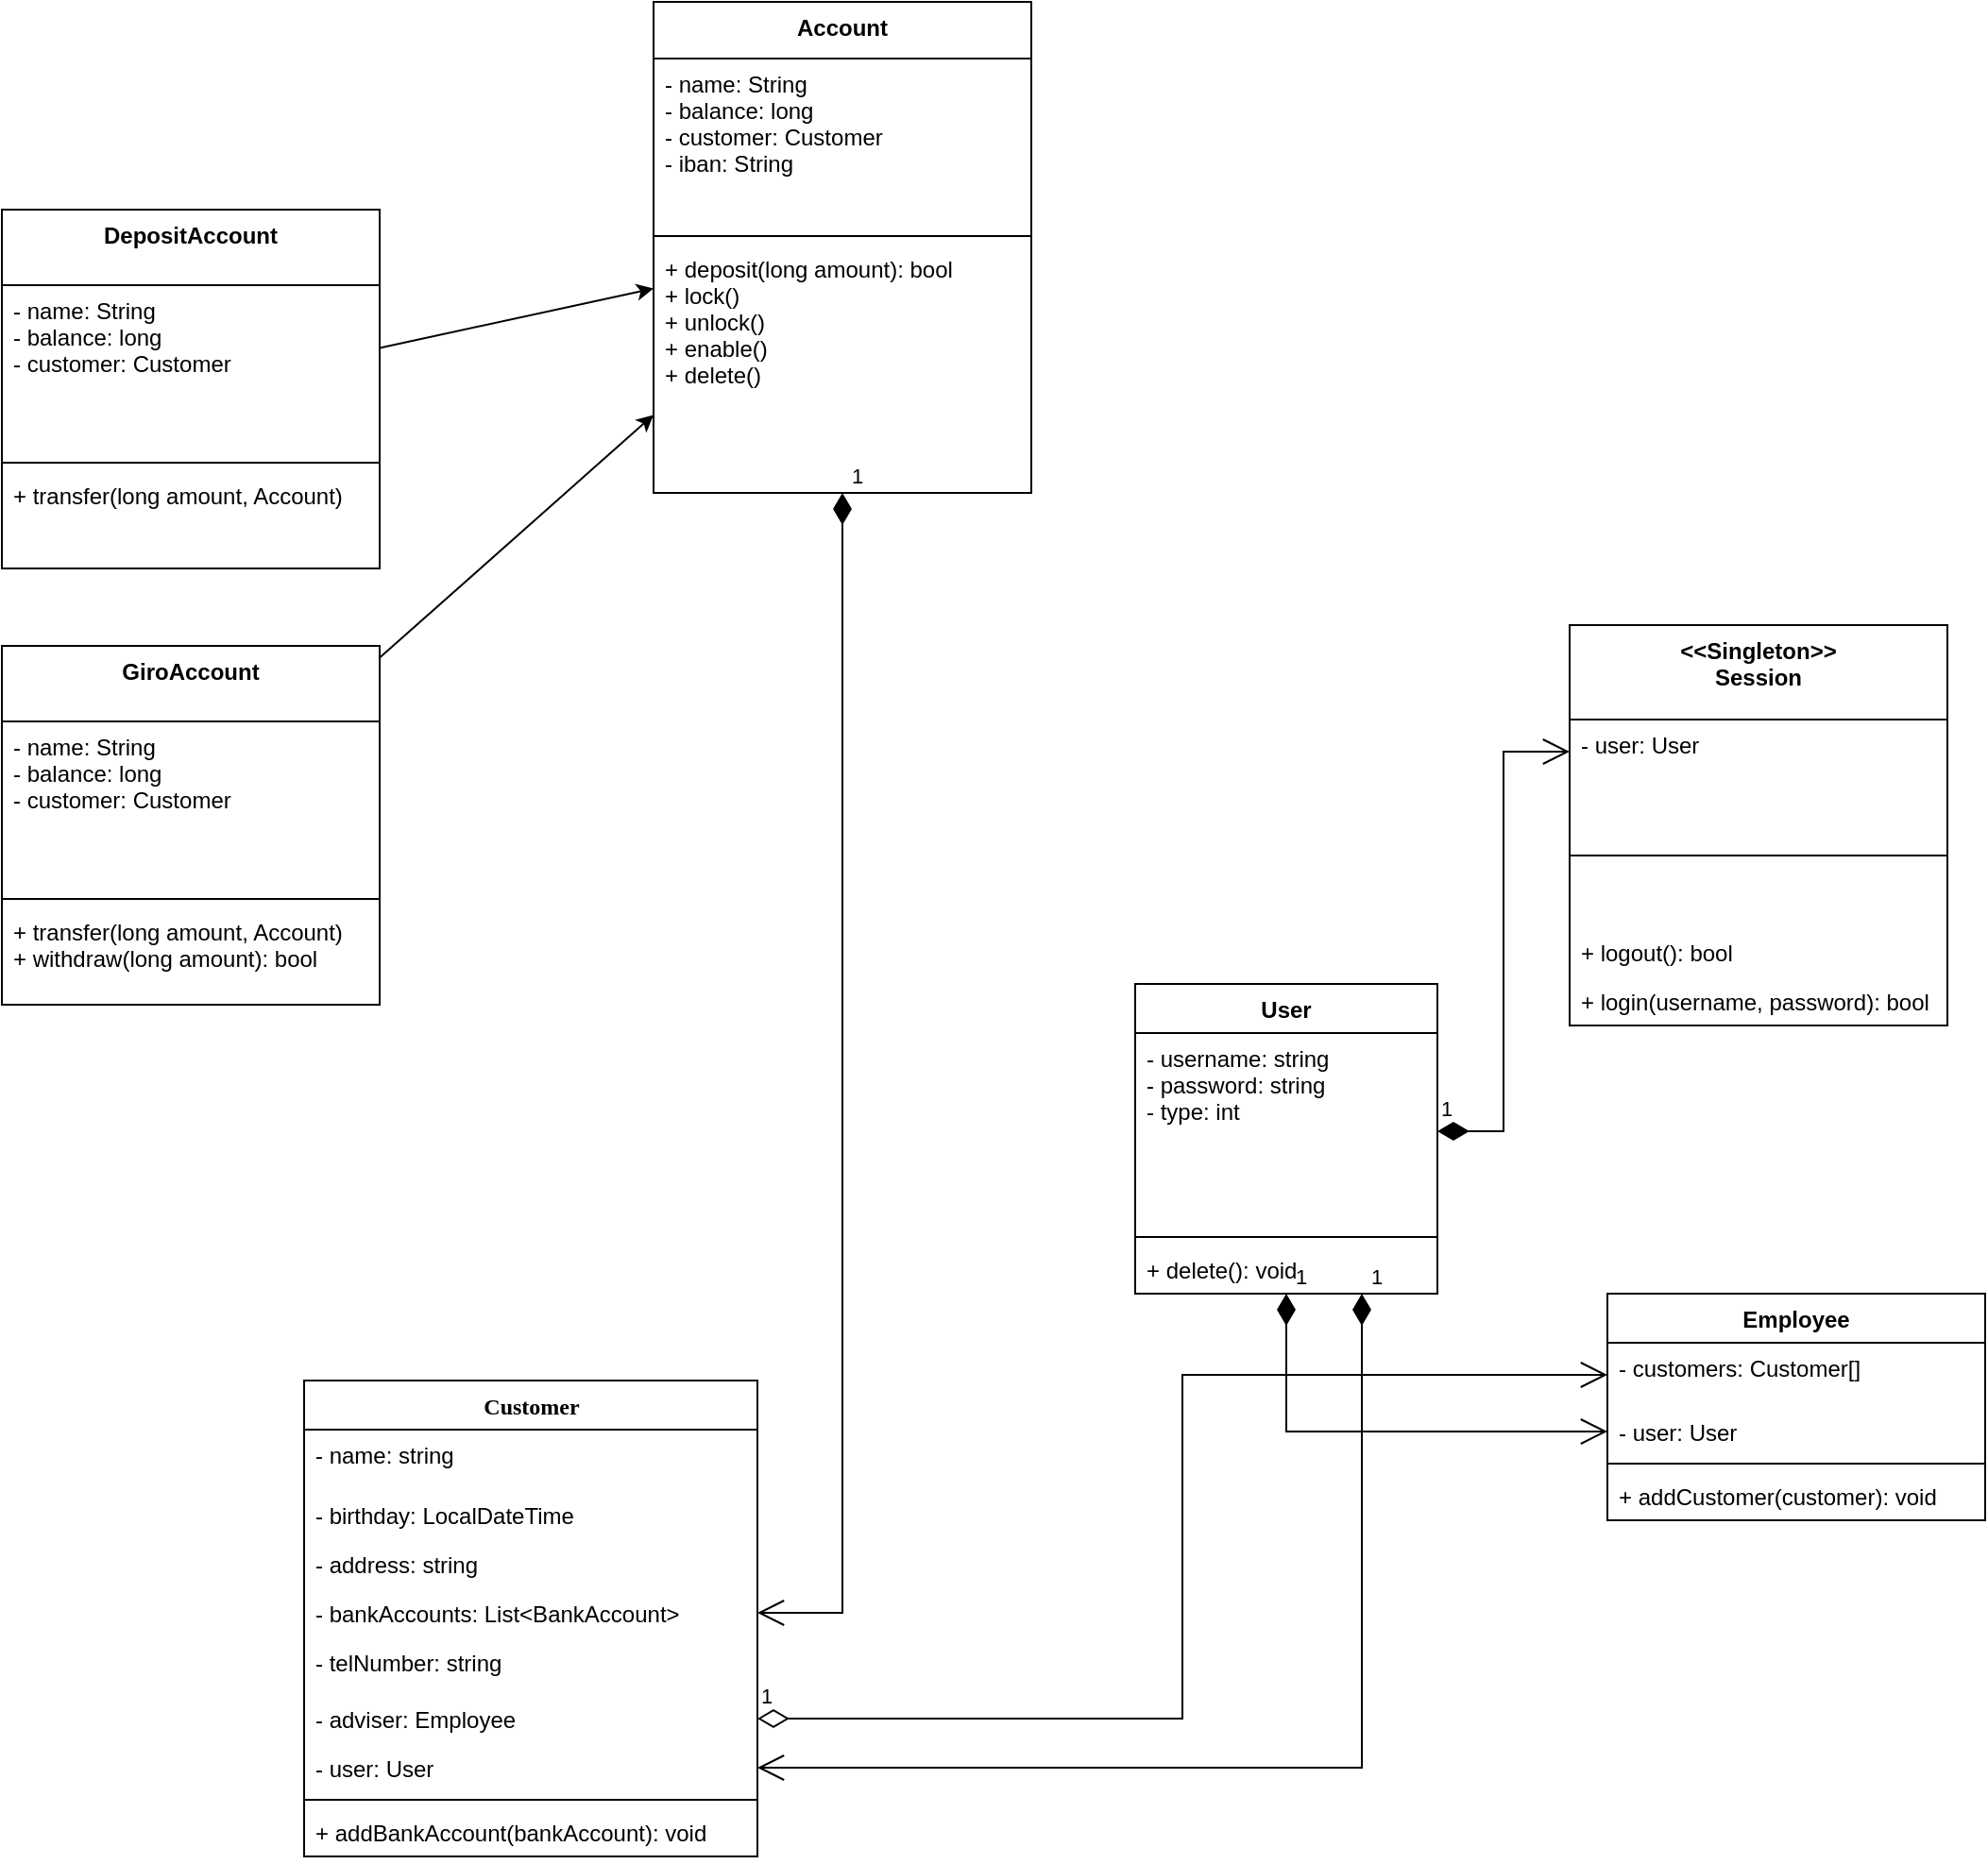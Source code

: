<mxfile version="20.0.4" pages="2"><diagram id="4Or7oPlQWwOz9OucqsUK" name="Page-1"><mxGraphModel dx="-291" dy="853" grid="1" gridSize="10" guides="1" tooltips="1" connect="1" arrows="1" fold="1" page="1" pageScale="1" pageWidth="850" pageHeight="1100" math="0" shadow="0"><root><mxCell id="0"/><mxCell id="1" parent="0"/><mxCell id="-vGKpKjNgmzUTLi9J4Uc-20" value="Customer" style="swimlane;html=1;fontStyle=1;align=center;verticalAlign=top;childLayout=stackLayout;horizontal=1;startSize=26;horizontalStack=0;resizeParent=1;resizeLast=0;collapsible=1;marginBottom=0;swimlaneFillColor=#ffffff;rounded=0;shadow=0;comic=0;labelBackgroundColor=none;strokeWidth=1;fillColor=none;fontFamily=Verdana;fontSize=12" vertex="1" parent="1"><mxGeometry x="1940" y="1080" width="240" height="252" as="geometry"/></mxCell><mxCell id="-vGKpKjNgmzUTLi9J4Uc-21" value="&lt;div&gt;- name: string&lt;/div&gt;&lt;div&gt;&lt;br&gt;&lt;/div&gt;" style="text;html=1;strokeColor=none;fillColor=none;align=left;verticalAlign=top;spacingLeft=4;spacingRight=4;whiteSpace=wrap;overflow=hidden;rotatable=0;points=[[0,0.5],[1,0.5]];portConstraint=eastwest;" vertex="1" parent="-vGKpKjNgmzUTLi9J4Uc-20"><mxGeometry y="26" width="240" height="32" as="geometry"/></mxCell><mxCell id="-vGKpKjNgmzUTLi9J4Uc-22" value="&lt;div&gt;- birthday: LocalDateTime&lt;/div&gt;&lt;div&gt;&lt;br&gt;&lt;/div&gt;" style="text;html=1;strokeColor=none;fillColor=none;align=left;verticalAlign=top;spacingLeft=4;spacingRight=4;whiteSpace=wrap;overflow=hidden;rotatable=0;points=[[0,0.5],[1,0.5]];portConstraint=eastwest;" vertex="1" parent="-vGKpKjNgmzUTLi9J4Uc-20"><mxGeometry y="58" width="240" height="26" as="geometry"/></mxCell><mxCell id="-vGKpKjNgmzUTLi9J4Uc-23" value="- address: string" style="text;strokeColor=none;fillColor=none;align=left;verticalAlign=top;spacingLeft=4;spacingRight=4;overflow=hidden;rotatable=0;points=[[0,0.5],[1,0.5]];portConstraint=eastwest;" vertex="1" parent="-vGKpKjNgmzUTLi9J4Uc-20"><mxGeometry y="84" width="240" height="26" as="geometry"/></mxCell><mxCell id="-vGKpKjNgmzUTLi9J4Uc-24" value="- bankAccounts: List&lt;BankAccount&gt;" style="text;strokeColor=none;fillColor=none;align=left;verticalAlign=top;spacingLeft=4;spacingRight=4;overflow=hidden;rotatable=0;points=[[0,0.5],[1,0.5]];portConstraint=eastwest;" vertex="1" parent="-vGKpKjNgmzUTLi9J4Uc-20"><mxGeometry y="110" width="240" height="26" as="geometry"/></mxCell><mxCell id="-vGKpKjNgmzUTLi9J4Uc-25" value="- telNumber: string" style="text;strokeColor=none;fillColor=none;align=left;verticalAlign=top;spacingLeft=4;spacingRight=4;overflow=hidden;rotatable=0;points=[[0,0.5],[1,0.5]];portConstraint=eastwest;" vertex="1" parent="-vGKpKjNgmzUTLi9J4Uc-20"><mxGeometry y="136" width="240" height="30" as="geometry"/></mxCell><mxCell id="-vGKpKjNgmzUTLi9J4Uc-26" value="- adviser: Employee" style="text;strokeColor=none;fillColor=none;align=left;verticalAlign=top;spacingLeft=4;spacingRight=4;overflow=hidden;rotatable=0;points=[[0,0.5],[1,0.5]];portConstraint=eastwest;" vertex="1" parent="-vGKpKjNgmzUTLi9J4Uc-20"><mxGeometry y="166" width="240" height="26" as="geometry"/></mxCell><mxCell id="-vGKpKjNgmzUTLi9J4Uc-27" value="- user: User" style="text;strokeColor=none;fillColor=none;align=left;verticalAlign=top;spacingLeft=4;spacingRight=4;overflow=hidden;rotatable=0;points=[[0,0.5],[1,0.5]];portConstraint=eastwest;" vertex="1" parent="-vGKpKjNgmzUTLi9J4Uc-20"><mxGeometry y="192" width="240" height="26" as="geometry"/></mxCell><mxCell id="-vGKpKjNgmzUTLi9J4Uc-28" value="" style="line;html=1;strokeWidth=1;fillColor=none;align=left;verticalAlign=middle;spacingTop=-1;spacingLeft=3;spacingRight=3;rotatable=0;labelPosition=right;points=[];portConstraint=eastwest;" vertex="1" parent="-vGKpKjNgmzUTLi9J4Uc-20"><mxGeometry y="218" width="240" height="8" as="geometry"/></mxCell><mxCell id="-vGKpKjNgmzUTLi9J4Uc-29" value="+ addBankAccount(bankAccount): void" style="text;strokeColor=none;fillColor=none;align=left;verticalAlign=top;spacingLeft=4;spacingRight=4;overflow=hidden;rotatable=0;points=[[0,0.5],[1,0.5]];portConstraint=eastwest;" vertex="1" parent="-vGKpKjNgmzUTLi9J4Uc-20"><mxGeometry y="226" width="240" height="26" as="geometry"/></mxCell><mxCell id="-vGKpKjNgmzUTLi9J4Uc-30" value="Account" style="swimlane;fontStyle=1;align=center;verticalAlign=top;childLayout=stackLayout;horizontal=1;startSize=30;horizontalStack=0;resizeParent=1;resizeParentMax=0;resizeLast=0;collapsible=1;marginBottom=0;" vertex="1" parent="1"><mxGeometry x="2125" y="350" width="200" height="260" as="geometry"/></mxCell><mxCell id="-vGKpKjNgmzUTLi9J4Uc-31" value="- name: String&#xA;- balance: long&#xA;- customer: Customer&#xA;- iban: String&#xA;&#xA;" style="text;strokeColor=none;fillColor=none;align=left;verticalAlign=top;spacingLeft=4;spacingRight=4;overflow=hidden;rotatable=0;points=[[0,0.5],[1,0.5]];portConstraint=eastwest;" vertex="1" parent="-vGKpKjNgmzUTLi9J4Uc-30"><mxGeometry y="30" width="200" height="90" as="geometry"/></mxCell><mxCell id="-vGKpKjNgmzUTLi9J4Uc-32" value="" style="line;strokeWidth=1;fillColor=none;align=left;verticalAlign=middle;spacingTop=-1;spacingLeft=3;spacingRight=3;rotatable=0;labelPosition=right;points=[];portConstraint=eastwest;" vertex="1" parent="-vGKpKjNgmzUTLi9J4Uc-30"><mxGeometry y="120" width="200" height="8" as="geometry"/></mxCell><mxCell id="-vGKpKjNgmzUTLi9J4Uc-33" value="+ deposit(long amount): bool&#xA;+ lock()&#xA;+ unlock()&#xA;+ enable()&#xA;+ delete()&#xA;" style="text;strokeColor=none;fillColor=none;align=left;verticalAlign=top;spacingLeft=4;spacingRight=4;overflow=hidden;rotatable=0;points=[[0,0.5],[1,0.5]];portConstraint=eastwest;" vertex="1" parent="-vGKpKjNgmzUTLi9J4Uc-30"><mxGeometry y="128" width="200" height="132" as="geometry"/></mxCell><mxCell id="-vGKpKjNgmzUTLi9J4Uc-34" value="User" style="swimlane;fontStyle=1;align=center;verticalAlign=top;childLayout=stackLayout;horizontal=1;startSize=26;horizontalStack=0;resizeParent=1;resizeParentMax=0;resizeLast=0;collapsible=1;marginBottom=0;" vertex="1" parent="1"><mxGeometry x="2380" y="870" width="160" height="164" as="geometry"/></mxCell><mxCell id="-vGKpKjNgmzUTLi9J4Uc-35" value="- username: string&#xA;- password: string&#xA;- type: int&#xA;" style="text;strokeColor=none;fillColor=none;align=left;verticalAlign=top;spacingLeft=4;spacingRight=4;overflow=hidden;rotatable=0;points=[[0,0.5],[1,0.5]];portConstraint=eastwest;" vertex="1" parent="-vGKpKjNgmzUTLi9J4Uc-34"><mxGeometry y="26" width="160" height="104" as="geometry"/></mxCell><mxCell id="-vGKpKjNgmzUTLi9J4Uc-36" value="" style="line;strokeWidth=1;fillColor=none;align=left;verticalAlign=middle;spacingTop=-1;spacingLeft=3;spacingRight=3;rotatable=0;labelPosition=right;points=[];portConstraint=eastwest;" vertex="1" parent="-vGKpKjNgmzUTLi9J4Uc-34"><mxGeometry y="130" width="160" height="8" as="geometry"/></mxCell><mxCell id="-vGKpKjNgmzUTLi9J4Uc-37" value="+ delete(): void" style="text;strokeColor=none;fillColor=none;align=left;verticalAlign=top;spacingLeft=4;spacingRight=4;overflow=hidden;rotatable=0;points=[[0,0.5],[1,0.5]];portConstraint=eastwest;" vertex="1" parent="-vGKpKjNgmzUTLi9J4Uc-34"><mxGeometry y="138" width="160" height="26" as="geometry"/></mxCell><mxCell id="-vGKpKjNgmzUTLi9J4Uc-38" value="Employee" style="swimlane;fontStyle=1;align=center;verticalAlign=top;childLayout=stackLayout;horizontal=1;startSize=26;horizontalStack=0;resizeParent=1;resizeParentMax=0;resizeLast=0;collapsible=1;marginBottom=0;" vertex="1" parent="1"><mxGeometry x="2630" y="1034" width="200" height="120" as="geometry"/></mxCell><mxCell id="-vGKpKjNgmzUTLi9J4Uc-39" value="- customers: Customer[]" style="text;strokeColor=none;fillColor=none;align=left;verticalAlign=top;spacingLeft=4;spacingRight=4;overflow=hidden;rotatable=0;points=[[0,0.5],[1,0.5]];portConstraint=eastwest;" vertex="1" parent="-vGKpKjNgmzUTLi9J4Uc-38"><mxGeometry y="26" width="200" height="34" as="geometry"/></mxCell><mxCell id="-vGKpKjNgmzUTLi9J4Uc-40" value="- user: User" style="text;strokeColor=none;fillColor=none;align=left;verticalAlign=top;spacingLeft=4;spacingRight=4;overflow=hidden;rotatable=0;points=[[0,0.5],[1,0.5]];portConstraint=eastwest;" vertex="1" parent="-vGKpKjNgmzUTLi9J4Uc-38"><mxGeometry y="60" width="200" height="26" as="geometry"/></mxCell><mxCell id="-vGKpKjNgmzUTLi9J4Uc-41" value="" style="line;strokeWidth=1;fillColor=none;align=left;verticalAlign=middle;spacingTop=-1;spacingLeft=3;spacingRight=3;rotatable=0;labelPosition=right;points=[];portConstraint=eastwest;" vertex="1" parent="-vGKpKjNgmzUTLi9J4Uc-38"><mxGeometry y="86" width="200" height="8" as="geometry"/></mxCell><mxCell id="-vGKpKjNgmzUTLi9J4Uc-42" value="+ addCustomer(customer): void" style="text;strokeColor=none;fillColor=none;align=left;verticalAlign=top;spacingLeft=4;spacingRight=4;overflow=hidden;rotatable=0;points=[[0,0.5],[1,0.5]];portConstraint=eastwest;" vertex="1" parent="-vGKpKjNgmzUTLi9J4Uc-38"><mxGeometry y="94" width="200" height="26" as="geometry"/></mxCell><mxCell id="-vGKpKjNgmzUTLi9J4Uc-43" value="1" style="endArrow=open;html=1;endSize=12;startArrow=diamondThin;startSize=14;startFill=1;edgeStyle=orthogonalEdgeStyle;align=left;verticalAlign=bottom;rounded=0;" edge="1" parent="1" source="-vGKpKjNgmzUTLi9J4Uc-34" target="-vGKpKjNgmzUTLi9J4Uc-27"><mxGeometry x="-1" y="3" relative="1" as="geometry"><mxPoint x="2370" y="1100" as="sourcePoint"/><mxPoint x="2460" y="1070" as="targetPoint"/><Array as="points"><mxPoint x="2500" y="1285"/></Array></mxGeometry></mxCell><mxCell id="-vGKpKjNgmzUTLi9J4Uc-44" value="1" style="endArrow=open;html=1;endSize=12;startArrow=diamondThin;startSize=14;startFill=1;edgeStyle=orthogonalEdgeStyle;align=left;verticalAlign=bottom;rounded=0;" edge="1" parent="1" source="-vGKpKjNgmzUTLi9J4Uc-34" target="-vGKpKjNgmzUTLi9J4Uc-40"><mxGeometry x="-1" y="3" relative="1" as="geometry"><mxPoint x="2640" y="1190" as="sourcePoint"/><mxPoint x="2470" y="1044" as="targetPoint"/></mxGeometry></mxCell><mxCell id="-vGKpKjNgmzUTLi9J4Uc-45" value="&lt;&lt;Singleton&gt;&gt;&#xA;Session" style="swimlane;fontStyle=1;align=center;verticalAlign=top;childLayout=stackLayout;horizontal=1;startSize=50;horizontalStack=0;resizeParent=1;resizeParentMax=0;resizeLast=0;collapsible=1;marginBottom=0;" vertex="1" parent="1"><mxGeometry x="2610" y="680" width="200" height="212" as="geometry"/></mxCell><mxCell id="-vGKpKjNgmzUTLi9J4Uc-46" value="- user: User" style="text;strokeColor=none;fillColor=none;align=left;verticalAlign=top;spacingLeft=4;spacingRight=4;overflow=hidden;rotatable=0;points=[[0,0.5],[1,0.5]];portConstraint=eastwest;" vertex="1" parent="-vGKpKjNgmzUTLi9J4Uc-45"><mxGeometry y="50" width="200" height="34" as="geometry"/></mxCell><mxCell id="-vGKpKjNgmzUTLi9J4Uc-47" value="" style="line;strokeWidth=1;fillColor=none;align=left;verticalAlign=middle;spacingTop=-1;spacingLeft=3;spacingRight=3;rotatable=0;labelPosition=right;points=[];portConstraint=eastwest;" vertex="1" parent="-vGKpKjNgmzUTLi9J4Uc-45"><mxGeometry y="84" width="200" height="76" as="geometry"/></mxCell><mxCell id="-vGKpKjNgmzUTLi9J4Uc-48" value="+ logout(): bool" style="text;strokeColor=none;fillColor=none;align=left;verticalAlign=top;spacingLeft=4;spacingRight=4;overflow=hidden;rotatable=0;points=[[0,0.5],[1,0.5]];portConstraint=eastwest;" vertex="1" parent="-vGKpKjNgmzUTLi9J4Uc-45"><mxGeometry y="160" width="200" height="26" as="geometry"/></mxCell><mxCell id="-vGKpKjNgmzUTLi9J4Uc-49" value="+ login(username, password): bool" style="text;strokeColor=none;fillColor=none;align=left;verticalAlign=top;spacingLeft=4;spacingRight=4;overflow=hidden;rotatable=0;points=[[0,0.5],[1,0.5]];portConstraint=eastwest;" vertex="1" parent="-vGKpKjNgmzUTLi9J4Uc-45"><mxGeometry y="186" width="200" height="26" as="geometry"/></mxCell><mxCell id="-vGKpKjNgmzUTLi9J4Uc-50" value="1" style="endArrow=open;html=1;endSize=12;startArrow=diamondThin;startSize=14;startFill=1;edgeStyle=orthogonalEdgeStyle;align=left;verticalAlign=bottom;rounded=0;" edge="1" parent="1" source="-vGKpKjNgmzUTLi9J4Uc-35" target="-vGKpKjNgmzUTLi9J4Uc-46"><mxGeometry x="-1" y="3" relative="1" as="geometry"><mxPoint x="2540" y="720" as="sourcePoint"/><mxPoint x="2630" y="900" as="targetPoint"/></mxGeometry></mxCell><mxCell id="-vGKpKjNgmzUTLi9J4Uc-51" value="1" style="endArrow=open;html=1;endSize=12;startArrow=diamondThin;startSize=14;startFill=1;edgeStyle=orthogonalEdgeStyle;align=left;verticalAlign=bottom;rounded=0;" edge="1" parent="1" source="-vGKpKjNgmzUTLi9J4Uc-30" target="-vGKpKjNgmzUTLi9J4Uc-24"><mxGeometry x="-1" y="3" relative="1" as="geometry"><mxPoint x="1850" y="965" as="sourcePoint"/><mxPoint x="1950" y="1050" as="targetPoint"/></mxGeometry></mxCell><mxCell id="-vGKpKjNgmzUTLi9J4Uc-52" value="1" style="endArrow=open;html=1;endSize=12;startArrow=diamondThin;startSize=14;startFill=0;edgeStyle=orthogonalEdgeStyle;align=left;verticalAlign=bottom;rounded=0;" edge="1" parent="1" source="-vGKpKjNgmzUTLi9J4Uc-26" target="-vGKpKjNgmzUTLi9J4Uc-39"><mxGeometry x="-1" y="3" relative="1" as="geometry"><mxPoint x="2560" y="1210" as="sourcePoint"/><mxPoint x="2810" y="1140" as="targetPoint"/></mxGeometry></mxCell><mxCell id="-vGKpKjNgmzUTLi9J4Uc-53" value="GiroAccount" style="swimlane;fontStyle=1;align=center;verticalAlign=top;childLayout=stackLayout;horizontal=1;startSize=40;horizontalStack=0;resizeParent=1;resizeParentMax=0;resizeLast=0;collapsible=1;marginBottom=0;" vertex="1" parent="1"><mxGeometry x="1780" y="691" width="200" height="190" as="geometry"/></mxCell><mxCell id="-vGKpKjNgmzUTLi9J4Uc-54" value="- name: String&#xA;- balance: long&#xA;- customer: Customer&#xA;&#xA;" style="text;strokeColor=none;fillColor=none;align=left;verticalAlign=top;spacingLeft=4;spacingRight=4;overflow=hidden;rotatable=0;points=[[0,0.5],[1,0.5]];portConstraint=eastwest;" vertex="1" parent="-vGKpKjNgmzUTLi9J4Uc-53"><mxGeometry y="40" width="200" height="90" as="geometry"/></mxCell><mxCell id="-vGKpKjNgmzUTLi9J4Uc-55" value="" style="line;strokeWidth=1;fillColor=none;align=left;verticalAlign=middle;spacingTop=-1;spacingLeft=3;spacingRight=3;rotatable=0;labelPosition=right;points=[];portConstraint=eastwest;" vertex="1" parent="-vGKpKjNgmzUTLi9J4Uc-53"><mxGeometry y="130" width="200" height="8" as="geometry"/></mxCell><mxCell id="-vGKpKjNgmzUTLi9J4Uc-56" value="+ transfer(long amount, Account)&#xA;+ withdraw(long amount): bool" style="text;strokeColor=none;fillColor=none;align=left;verticalAlign=top;spacingLeft=4;spacingRight=4;overflow=hidden;rotatable=0;points=[[0,0.5],[1,0.5]];portConstraint=eastwest;" vertex="1" parent="-vGKpKjNgmzUTLi9J4Uc-53"><mxGeometry y="138" width="200" height="52" as="geometry"/></mxCell><mxCell id="-vGKpKjNgmzUTLi9J4Uc-60" value="" style="endArrow=classic;html=1;rounded=0;" edge="1" parent="1" source="-vGKpKjNgmzUTLi9J4Uc-53" target="-vGKpKjNgmzUTLi9J4Uc-30"><mxGeometry width="50" height="50" relative="1" as="geometry"><mxPoint x="1930" y="660" as="sourcePoint"/><mxPoint x="2000" y="490" as="targetPoint"/></mxGeometry></mxCell><mxCell id="-vGKpKjNgmzUTLi9J4Uc-61" value="DepositAccount" style="swimlane;fontStyle=1;align=center;verticalAlign=top;childLayout=stackLayout;horizontal=1;startSize=40;horizontalStack=0;resizeParent=1;resizeParentMax=0;resizeLast=0;collapsible=1;marginBottom=0;" vertex="1" parent="1"><mxGeometry x="1780" y="460" width="200" height="190" as="geometry"/></mxCell><mxCell id="-vGKpKjNgmzUTLi9J4Uc-62" value="- name: String&#xA;- balance: long&#xA;- customer: Customer&#xA;&#xA;" style="text;strokeColor=none;fillColor=none;align=left;verticalAlign=top;spacingLeft=4;spacingRight=4;overflow=hidden;rotatable=0;points=[[0,0.5],[1,0.5]];portConstraint=eastwest;" vertex="1" parent="-vGKpKjNgmzUTLi9J4Uc-61"><mxGeometry y="40" width="200" height="90" as="geometry"/></mxCell><mxCell id="-vGKpKjNgmzUTLi9J4Uc-63" value="" style="line;strokeWidth=1;fillColor=none;align=left;verticalAlign=middle;spacingTop=-1;spacingLeft=3;spacingRight=3;rotatable=0;labelPosition=right;points=[];portConstraint=eastwest;" vertex="1" parent="-vGKpKjNgmzUTLi9J4Uc-61"><mxGeometry y="130" width="200" height="8" as="geometry"/></mxCell><mxCell id="-vGKpKjNgmzUTLi9J4Uc-64" value="+ transfer(long amount, Account)" style="text;strokeColor=none;fillColor=none;align=left;verticalAlign=top;spacingLeft=4;spacingRight=4;overflow=hidden;rotatable=0;points=[[0,0.5],[1,0.5]];portConstraint=eastwest;" vertex="1" parent="-vGKpKjNgmzUTLi9J4Uc-61"><mxGeometry y="138" width="200" height="52" as="geometry"/></mxCell><mxCell id="-vGKpKjNgmzUTLi9J4Uc-65" value="" style="endArrow=classic;html=1;rounded=0;" edge="1" parent="1" source="-vGKpKjNgmzUTLi9J4Uc-61" target="-vGKpKjNgmzUTLi9J4Uc-30"><mxGeometry width="50" height="50" relative="1" as="geometry"><mxPoint x="1990" y="707.304" as="sourcePoint"/><mxPoint x="2135" y="578.696" as="targetPoint"/></mxGeometry></mxCell></root></mxGraphModel></diagram><diagram id="nVaZY9rNFeLisqG9r3DW" name="Page-2"><mxGraphModel dx="1102" dy="1965" grid="1" gridSize="10" guides="1" tooltips="1" connect="1" arrows="1" fold="1" page="1" pageScale="1" pageWidth="850" pageHeight="1100" math="0" shadow="0"><root><mxCell id="0"/><mxCell id="1" parent="0"/><mxCell id="TJCZkrUggiFetZcJMq3U-4" value="&lt;p style=&quot;margin:0px;margin-top:4px;text-align:center;&quot;&gt;&lt;b&gt;ICustomer&lt;/b&gt;&lt;b style=&quot;background-color: initial;&quot;&gt;Controller&lt;/b&gt;&lt;/p&gt;&lt;hr size=&quot;1&quot;&gt;&lt;p style=&quot;margin:0px;margin-left:4px;&quot;&gt;+ update(Customer c) throws Exception&lt;/p&gt;&lt;p style=&quot;margin:0px;margin-left:4px;&quot;&gt;+ delete(Customer c) throws Exception&lt;/p&gt;&lt;p style=&quot;margin:0px;margin-left:4px;&quot;&gt;+ create(Customer c, Employee e) throws Exception&lt;/p&gt;&lt;p style=&quot;margin:0px;margin-left:4px;&quot;&gt;&lt;br&gt;&lt;/p&gt;" style="verticalAlign=top;align=left;overflow=fill;fontSize=12;fontFamily=Helvetica;html=1;" parent="1" vertex="1"><mxGeometry x="1540" y="-120" width="290" height="100" as="geometry"/></mxCell><mxCell id="TJCZkrUggiFetZcJMq3U-5" value="&lt;p style=&quot;margin:0px;margin-top:4px;text-align:center;&quot;&gt;&lt;b&gt;IBankAccountConttroller&lt;/b&gt;&lt;/p&gt;&lt;hr size=&quot;1&quot;&gt;&lt;p style=&quot;margin:0px;margin-left:4px;&quot;&gt;+ changeMaxDebt(BankAccount b, long amount) throws Exception&lt;/p&gt;&lt;p style=&quot;margin:0px;margin-left:4px;&quot;&gt;+ delete(BankAccount b) throws Exception&lt;/p&gt;&lt;p style=&quot;margin:0px;margin-left:4px;&quot;&gt;+ create(User u, String, name, int type): BankAccount throws Exception&lt;/p&gt;&lt;p style=&quot;margin:0px;margin-left:4px;&quot;&gt;+ transferMoney(BankAccount src, BankAccount tar, long amount) throws Exception&lt;br&gt;&lt;/p&gt;&lt;p style=&quot;margin:0px;margin-left:4px;&quot;&gt;+ depositMoney(BankAccount b, long amount) throws Exception&lt;/p&gt;&lt;p style=&quot;margin:0px;margin-left:4px;&quot;&gt;+ withdrawMoney(BankAccount b, long amount) throws Exception&lt;/p&gt;&lt;p style=&quot;margin:0px;margin-left:4px;&quot;&gt;+ dissolve(BankAccount b) throws Exception&lt;/p&gt;&lt;p style=&quot;margin:0px;margin-left:4px;&quot;&gt;+ lock(BankAccount b) throws Exception&lt;/p&gt;&lt;p style=&quot;margin:0px;margin-left:4px;&quot;&gt;+ unlock(BankAccount b) throws Exception&lt;/p&gt;&lt;p style=&quot;margin:0px;margin-left:4px;&quot;&gt;+ enable(BankAccount b) throws Exception&lt;/p&gt;&lt;p style=&quot;margin:0px;margin-left:4px;&quot;&gt;&lt;br&gt;&lt;/p&gt;" style="verticalAlign=top;align=left;overflow=fill;fontSize=12;fontFamily=Helvetica;html=1;" parent="1" vertex="1"><mxGeometry x="1540" y="290" width="470" height="280" as="geometry"/></mxCell><mxCell id="TJCZkrUggiFetZcJMq3U-6" value="&lt;p style=&quot;margin:0px;margin-top:4px;text-align:center;&quot;&gt;&lt;b&gt;IEmployeeController&lt;/b&gt;&lt;/p&gt;&lt;hr size=&quot;1&quot;&gt;&lt;p style=&quot;margin:0px;margin-left:4px;&quot;&gt;&lt;/p&gt;&lt;p style=&quot;margin:0px;margin-left:4px;&quot;&gt;+ update(Employee e) throws Exception&lt;/p&gt;&lt;p style=&quot;margin:0px;margin-left:4px;&quot;&gt;+ delete(Employee e) throws Exception&lt;/p&gt;&lt;p style=&quot;margin:0px;margin-left:4px;&quot;&gt;+ create(Employee e ) throws&amp;nbsp; Exception&lt;/p&gt;&lt;p style=&quot;margin:0px;margin-left:4px;&quot;&gt;&lt;br&gt;&lt;/p&gt;" style="verticalAlign=top;align=left;overflow=fill;fontSize=12;fontFamily=Helvetica;html=1;" parent="1" vertex="1"><mxGeometry x="1540" y="-240" width="240" height="100" as="geometry"/></mxCell><mxCell id="TJCZkrUggiFetZcJMq3U-7" value="&lt;p style=&quot;margin:0px;margin-top:4px;text-align:center;&quot;&gt;&lt;b&gt;ISessionController&lt;/b&gt;&lt;/p&gt;&lt;hr size=&quot;1&quot;&gt;&lt;p style=&quot;margin:0px;margin-left:4px;&quot;&gt;+ login(String username, String password) throws Exception&lt;/p&gt;&lt;p style=&quot;margin:0px;margin-left:4px;&quot;&gt;+ logout() throws Exception&lt;/p&gt;" style="verticalAlign=top;align=left;overflow=fill;fontSize=12;fontFamily=Helvetica;html=1;" parent="1" vertex="1"><mxGeometry x="1540" y="170" width="360" height="80" as="geometry"/></mxCell><mxCell id="TJCZkrUggiFetZcJMq3U-9" value="&lt;p style=&quot;margin:0px;margin-top:4px;text-align:center;&quot;&gt;&lt;b&gt;ApplicationData&lt;/b&gt;&lt;/p&gt;&lt;hr size=&quot;1&quot;&gt;&lt;p style=&quot;margin:0px;margin-left:4px;&quot;&gt;- User currentUser&lt;br&gt;&lt;/p&gt;&lt;hr size=&quot;1&quot;&gt;&lt;p style=&quot;margin:0px;margin-left:4px;&quot;&gt;+constructor(): Application&lt;/p&gt;&lt;p style=&quot;margin:0px;margin-left:4px;&quot;&gt;+getCurrentUser(): User&lt;/p&gt;&lt;p style=&quot;margin:0px;margin-left:4px;&quot;&gt;+setCurrentUser(User u)&lt;/p&gt;&lt;p style=&quot;margin:0px;margin-left:4px;&quot;&gt;&lt;br&gt;&lt;/p&gt;&lt;p style=&quot;margin:0px;margin-left:4px;&quot;&gt;&lt;br&gt;&lt;/p&gt;" style="verticalAlign=top;align=left;overflow=fill;fontSize=12;fontFamily=Helvetica;html=1;" parent="1" vertex="1"><mxGeometry x="770" y="520" width="310" height="150" as="geometry"/></mxCell><mxCell id="TJCZkrUggiFetZcJMq3U-10" value="&lt;p style=&quot;margin:0px;margin-top:4px;text-align:center;&quot;&gt;&lt;b&gt;(IReportController)&lt;/b&gt;&lt;/p&gt;&lt;hr size=&quot;1&quot;&gt;&lt;p style=&quot;margin:0px;margin-left:4px;&quot;&gt;&lt;/p&gt;&lt;p style=&quot;margin:0px;margin-left:4px;&quot;&gt;+ getReportAllCustomesrsWithNegativeDeposit(): List&amp;lt;Object&amp;gt;&lt;/p&gt;" style="verticalAlign=top;align=left;overflow=fill;fontSize=12;fontFamily=Helvetica;html=1;" parent="1" vertex="1"><mxGeometry x="1540" y="600" width="400" height="100" as="geometry"/></mxCell><mxCell id="TJCZkrUggiFetZcJMq3U-14" value="&lt;p style=&quot;margin:0px;margin-top:4px;text-align:center;&quot;&gt;&lt;b&gt;Application&lt;/b&gt;&lt;/p&gt;&lt;hr size=&quot;1&quot;&gt;&lt;p style=&quot;margin:0px;margin-left:4px;&quot;&gt;&lt;span style=&quot;background-color: initial;&quot;&gt;&lt;br&gt;&lt;/span&gt;&lt;/p&gt;&lt;p style=&quot;margin:0px;margin-left:4px;&quot;&gt;&lt;span style=&quot;background-color: initial;&quot;&gt;- ICustomerController: customerController&lt;/span&gt;&lt;br&gt;&lt;/p&gt;&lt;p style=&quot;margin:0px;margin-left:4px;&quot;&gt;- IEmployeeController: employeeController&lt;/p&gt;&lt;p style=&quot;margin:0px;margin-left:4px;&quot;&gt;- IBankAccountKontroller: bankAccountController&lt;/p&gt;&lt;p style=&quot;margin:0px;margin-left:4px;&quot;&gt;- ISessionControler: sessionController&lt;/p&gt;&lt;p style=&quot;margin:0px;margin-left:4px;&quot;&gt;- (IUserController: userController)&lt;/p&gt;&lt;p style=&quot;margin:0px;margin-left:4px;&quot;&gt;- (IReportController: reportController)&lt;/p&gt;&lt;p style=&quot;margin:0px;margin-left:4px;&quot;&gt;(- IExceptionHandler: exceptionHandler)&lt;/p&gt;&lt;p style=&quot;margin:0px;margin-left:4px;&quot;&gt;&lt;br&gt;&lt;/p&gt;&lt;p style=&quot;margin:0px;margin-left:4px;&quot;&gt;- Application: app&lt;/p&gt;&lt;p style=&quot;margin:0px;margin-left:4px;&quot;&gt;- ApplicationData: data&lt;/p&gt;&lt;p style=&quot;margin:0px;margin-left:4px;&quot;&gt;&lt;br&gt;&lt;/p&gt;&lt;p style=&quot;margin:0px;margin-left:4px;&quot;&gt;&lt;br&gt;&lt;/p&gt;&lt;hr size=&quot;1&quot;&gt;&lt;p style=&quot;margin:0px;margin-left:4px;&quot;&gt;+onLaunchLogin()&lt;/p&gt;&lt;p style=&quot;margin:0px;margin-left:4px;&quot;&gt;+onLaunchApplication&lt;/p&gt;" style="verticalAlign=top;align=left;overflow=fill;fontSize=12;fontFamily=Helvetica;html=1;" parent="1" vertex="1"><mxGeometry x="1150" y="150" width="310" height="270" as="geometry"/></mxCell><mxCell id="TJCZkrUggiFetZcJMq3U-15" value="&lt;p style=&quot;margin:0px;margin-top:4px;text-align:center;&quot;&gt;&lt;b&gt;ApplicationGui&lt;/b&gt;&lt;/p&gt;&lt;hr size=&quot;1&quot;&gt;&lt;p style=&quot;margin:0px;margin-left:4px;&quot;&gt;&lt;span style=&quot;background-color: initial;&quot;&gt;&lt;br&gt;&lt;/span&gt;&lt;/p&gt;&lt;p style=&quot;margin:0px;margin-left:4px;&quot;&gt;&lt;br&gt;&lt;/p&gt;&lt;p style=&quot;margin:0px;margin-left:4px;&quot;&gt;- Application: app&lt;/p&gt;&lt;p style=&quot;margin:0px;margin-left:4px;&quot;&gt;- ApplicationData: data&lt;/p&gt;&lt;p style=&quot;margin:0px;margin-left:4px;&quot;&gt;&lt;br&gt;&lt;/p&gt;&lt;p style=&quot;margin:0px;margin-left:4px;&quot;&gt;- JFrame: mainFrame&lt;/p&gt;&lt;p style=&quot;margin:0px;margin-left:4px;&quot;&gt;- JFrame: loginFrame&lt;/p&gt;&lt;p style=&quot;margin:0px;margin-left:4px;&quot;&gt;- JMenu: navigation&lt;/p&gt;&lt;p style=&quot;margin:0px;margin-left:4px;&quot;&gt;&lt;br&gt;&lt;/p&gt;&lt;hr size=&quot;1&quot;&gt;&lt;p style=&quot;margin:0px;margin-left:4px;&quot;&gt;+constructor(Application app): ApplicationGui&lt;/p&gt;&lt;p style=&quot;margin:0px;margin-left:4px;&quot;&gt;+onLaunchLogin()&lt;/p&gt;&lt;p style=&quot;margin:0px;margin-left:4px;&quot;&gt;+onLaunchAppication&lt;/p&gt;&lt;p style=&quot;margin:0px;margin-left:4px;&quot;&gt;+initCustomerGui()&lt;/p&gt;&lt;p style=&quot;margin:0px;margin-left:4px;&quot;&gt;+initEmployeeGui()&lt;/p&gt;&lt;p style=&quot;margin:0px;margin-left:4px;&quot;&gt;&lt;br&gt;&lt;/p&gt;&lt;p style=&quot;margin:0px;margin-left:4px;&quot;&gt;&lt;br&gt;&lt;/p&gt;&lt;p style=&quot;margin:0px;margin-left:4px;&quot;&gt;&lt;br&gt;&lt;/p&gt;" style="verticalAlign=top;align=left;overflow=fill;fontSize=12;fontFamily=Helvetica;html=1;" parent="1" vertex="1"><mxGeometry x="540" y="150" width="310" height="250" as="geometry"/></mxCell><mxCell id="TJCZkrUggiFetZcJMq3U-24" value="1" style="endArrow=open;html=1;endSize=12;startArrow=diamondThin;startSize=14;startFill=0;edgeStyle=orthogonalEdgeStyle;align=left;verticalAlign=bottom;rounded=0;entryX=0;entryY=0.5;entryDx=0;entryDy=0;" parent="1" source="TJCZkrUggiFetZcJMq3U-14" target="TJCZkrUggiFetZcJMq3U-6" edge="1"><mxGeometry x="-1" y="3" relative="1" as="geometry"><mxPoint x="1460" y="220" as="sourcePoint"/><mxPoint x="1620" y="220" as="targetPoint"/></mxGeometry></mxCell><mxCell id="TJCZkrUggiFetZcJMq3U-25" value="1" style="endArrow=open;html=1;endSize=12;startArrow=diamondThin;startSize=14;startFill=0;edgeStyle=orthogonalEdgeStyle;align=left;verticalAlign=bottom;rounded=0;" parent="1" source="TJCZkrUggiFetZcJMq3U-14" target="TJCZkrUggiFetZcJMq3U-4" edge="1"><mxGeometry x="-1" y="3" relative="1" as="geometry"><mxPoint x="1440" y="210" as="sourcePoint"/><mxPoint x="1600" y="210" as="targetPoint"/><Array as="points"><mxPoint x="1500" y="285"/><mxPoint x="1500" y="-70"/></Array></mxGeometry></mxCell><mxCell id="TJCZkrUggiFetZcJMq3U-26" value="1" style="endArrow=open;html=1;endSize=12;startArrow=diamondThin;startSize=14;startFill=0;edgeStyle=orthogonalEdgeStyle;align=left;verticalAlign=bottom;rounded=0;exitX=1;exitY=0.5;exitDx=0;exitDy=0;" parent="1" source="TJCZkrUggiFetZcJMq3U-14" target="TJCZkrUggiFetZcJMq3U-7" edge="1"><mxGeometry x="-1" y="3" relative="1" as="geometry"><mxPoint x="1440" y="210" as="sourcePoint"/><mxPoint x="1600" y="210" as="targetPoint"/></mxGeometry></mxCell><mxCell id="TJCZkrUggiFetZcJMq3U-27" value="1" style="endArrow=open;html=1;endSize=12;startArrow=diamondThin;startSize=14;startFill=0;edgeStyle=orthogonalEdgeStyle;align=left;verticalAlign=bottom;rounded=0;" parent="1" source="TJCZkrUggiFetZcJMq3U-14" target="TJCZkrUggiFetZcJMq3U-5" edge="1"><mxGeometry x="-1" y="3" relative="1" as="geometry"><mxPoint x="1440" y="290" as="sourcePoint"/><mxPoint x="1600" y="290" as="targetPoint"/></mxGeometry></mxCell><mxCell id="TJCZkrUggiFetZcJMq3U-28" value="1" style="endArrow=open;html=1;endSize=12;startArrow=diamondThin;startSize=14;startFill=0;edgeStyle=orthogonalEdgeStyle;align=left;verticalAlign=bottom;rounded=0;entryX=0;entryY=0.5;entryDx=0;entryDy=0;" parent="1" source="TJCZkrUggiFetZcJMq3U-14" target="TJCZkrUggiFetZcJMq3U-10" edge="1"><mxGeometry x="-1" y="3" relative="1" as="geometry"><mxPoint x="1440" y="480" as="sourcePoint"/><mxPoint x="1600" y="480" as="targetPoint"/></mxGeometry></mxCell><mxCell id="JCCwXtiQ4YPBQO8bHjYL-1" value="&lt;p style=&quot;margin:0px;margin-top:4px;text-align:center;&quot;&gt;&lt;b&gt;Launcher&lt;/b&gt;&lt;/p&gt;&lt;hr size=&quot;1&quot;&gt;&lt;p style=&quot;margin:0px;margin-left:4px;&quot;&gt;- ApplicationGui: gui&lt;/p&gt;&lt;p style=&quot;margin:0px;margin-left:4px;&quot;&gt;- Application: app&lt;/p&gt;&lt;p style=&quot;margin:0px;margin-left:4px;&quot;&gt;- ApplicationData: data&lt;/p&gt;&lt;hr size=&quot;1&quot;&gt;&lt;p style=&quot;margin:0px;margin-left:4px;&quot;&gt;+constructor(Application app, ApplicationGui gui, ApplicationData data): Launcher&lt;/p&gt;&lt;p style=&quot;margin:0px;margin-left:4px;&quot;&gt;+launchLogin()&lt;/p&gt;&lt;p style=&quot;margin:0px;margin-left:4px;&quot;&gt;+launchApplication()&lt;/p&gt;&lt;p style=&quot;margin:0px;margin-left:4px;&quot;&gt;&lt;br&gt;&lt;/p&gt;&lt;p style=&quot;margin:0px;margin-left:4px;&quot;&gt;&lt;br&gt;&lt;/p&gt;&lt;p style=&quot;margin:0px;margin-left:4px;&quot;&gt;&lt;br&gt;&lt;/p&gt;&lt;p style=&quot;margin:0px;margin-left:4px;&quot;&gt;&lt;br&gt;&lt;/p&gt;" style="verticalAlign=top;align=left;overflow=fill;fontSize=12;fontFamily=Helvetica;html=1;" vertex="1" parent="1"><mxGeometry x="680" y="-150" width="490" height="200" as="geometry"/></mxCell><mxCell id="JCCwXtiQ4YPBQO8bHjYL-5" value="1" style="endArrow=open;html=1;endSize=12;startArrow=diamondThin;startSize=14;startFill=1;edgeStyle=orthogonalEdgeStyle;align=left;verticalAlign=bottom;rounded=0;" edge="1" parent="1" source="JCCwXtiQ4YPBQO8bHjYL-1" target="TJCZkrUggiFetZcJMq3U-15"><mxGeometry x="-0.879" y="15" relative="1" as="geometry"><mxPoint x="940" y="240" as="sourcePoint"/><mxPoint x="1100" y="240" as="targetPoint"/><mxPoint as="offset"/></mxGeometry></mxCell><mxCell id="JCCwXtiQ4YPBQO8bHjYL-7" value="1" style="endArrow=open;html=1;endSize=12;startArrow=diamondThin;startSize=14;startFill=1;edgeStyle=orthogonalEdgeStyle;align=left;verticalAlign=bottom;rounded=0;entryX=0;entryY=0.5;entryDx=0;entryDy=0;" edge="1" parent="1" source="JCCwXtiQ4YPBQO8bHjYL-1" target="TJCZkrUggiFetZcJMq3U-14"><mxGeometry x="-0.913" y="15" relative="1" as="geometry"><mxPoint x="940" y="240" as="sourcePoint"/><mxPoint x="1100" y="240" as="targetPoint"/><mxPoint as="offset"/></mxGeometry></mxCell><mxCell id="JCCwXtiQ4YPBQO8bHjYL-8" value="1" style="endArrow=open;html=1;endSize=12;startArrow=diamondThin;startSize=14;startFill=1;edgeStyle=orthogonalEdgeStyle;align=left;verticalAlign=bottom;rounded=0;entryX=0.5;entryY=0;entryDx=0;entryDy=0;" edge="1" parent="1" source="JCCwXtiQ4YPBQO8bHjYL-1" target="TJCZkrUggiFetZcJMq3U-9"><mxGeometry x="-0.927" y="15" relative="1" as="geometry"><mxPoint x="940" y="240" as="sourcePoint"/><mxPoint x="1100" y="240" as="targetPoint"/><Array as="points"><mxPoint x="925" y="370"/><mxPoint x="925" y="370"/></Array><mxPoint as="offset"/></mxGeometry></mxCell><mxCell id="JCCwXtiQ4YPBQO8bHjYL-9" value="&lt;p style=&quot;margin:0px;margin-top:4px;text-align:center;&quot;&gt;&lt;b&gt;(IUser&lt;/b&gt;&lt;b style=&quot;background-color: initial;&quot;&gt;Controller)&lt;/b&gt;&lt;/p&gt;&lt;hr size=&quot;1&quot;&gt;&lt;p style=&quot;margin:0px;margin-left:4px;&quot;&gt;&lt;span style=&quot;background-color: initial;&quot;&gt;+ changePassword(User u, String password, String passwordRepeat) throws Exception&lt;/span&gt;&lt;br&gt;&lt;/p&gt;&lt;p style=&quot;margin:0px;margin-left:4px;&quot;&gt;&lt;br&gt;&lt;/p&gt;" style="verticalAlign=top;align=left;overflow=fill;fontSize=12;fontFamily=Helvetica;html=1;" vertex="1" parent="1"><mxGeometry x="1540" y="30" width="480" height="100" as="geometry"/></mxCell><mxCell id="JCCwXtiQ4YPBQO8bHjYL-10" value="1" style="endArrow=open;html=1;endSize=12;startArrow=diamondThin;startSize=14;startFill=0;edgeStyle=orthogonalEdgeStyle;align=left;verticalAlign=bottom;rounded=0;exitX=1;exitY=0.5;exitDx=0;exitDy=0;entryX=0;entryY=0.5;entryDx=0;entryDy=0;" edge="1" parent="1" source="TJCZkrUggiFetZcJMq3U-14" target="JCCwXtiQ4YPBQO8bHjYL-9"><mxGeometry x="-1" y="3" relative="1" as="geometry"><mxPoint x="1330" y="79.5" as="sourcePoint"/><mxPoint x="1490" y="79.5" as="targetPoint"/><Array as="points"><mxPoint x="1500" y="285"/><mxPoint x="1500" y="80"/></Array></mxGeometry></mxCell></root></mxGraphModel></diagram></mxfile>